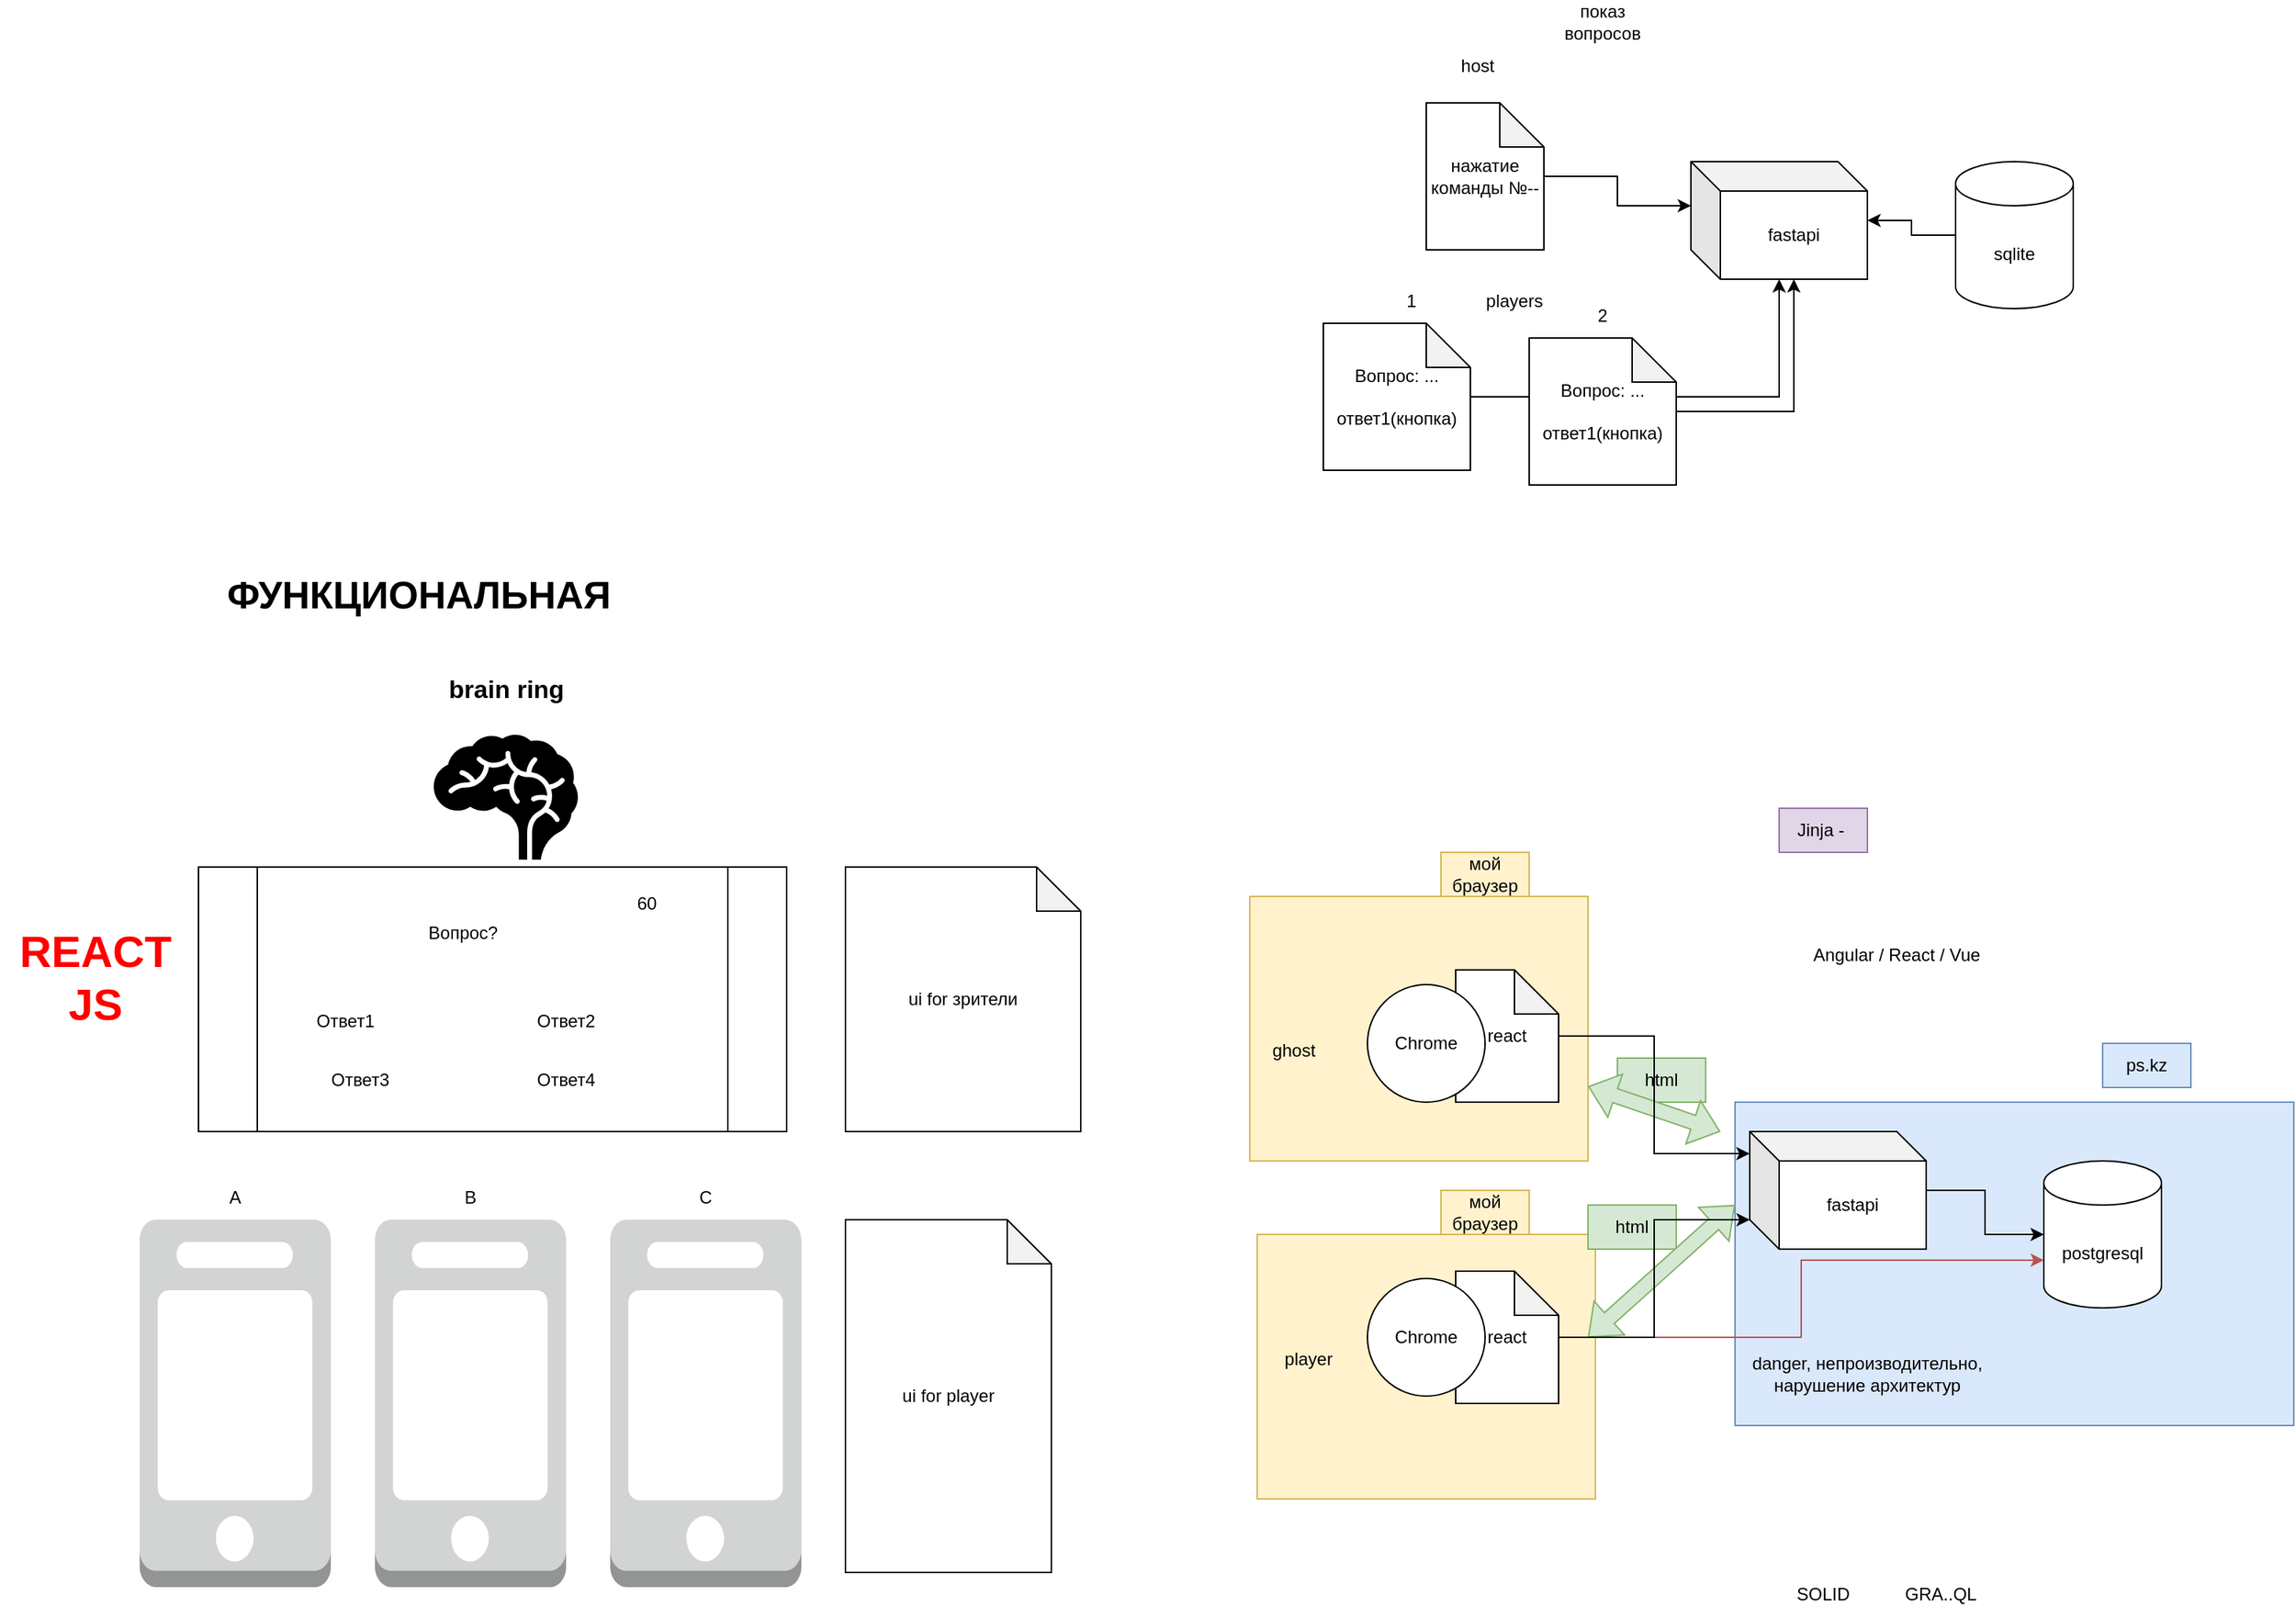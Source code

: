 <mxfile version="23.1.2" type="device">
  <diagram name="Page-1" id="C6hGhgpN5T7CoV-hNzAK">
    <mxGraphModel dx="470" dy="1364" grid="1" gridSize="10" guides="1" tooltips="1" connect="1" arrows="1" fold="1" page="1" pageScale="1" pageWidth="850" pageHeight="1100" math="0" shadow="0">
      <root>
        <mxCell id="0" />
        <mxCell id="1" parent="0" />
        <mxCell id="1HYWstgYt6xAaFZq-GrD-40" value="" style="rounded=0;whiteSpace=wrap;html=1;fillColor=#fff2cc;strokeColor=#d6b656;" parent="1" vertex="1">
          <mxGeometry x="885" y="490" width="230" height="180" as="geometry" />
        </mxCell>
        <mxCell id="1HYWstgYt6xAaFZq-GrD-41" value="мой браузер" style="text;html=1;strokeColor=#d6b656;fillColor=#fff2cc;align=center;verticalAlign=middle;whiteSpace=wrap;rounded=0;" parent="1" vertex="1">
          <mxGeometry x="1010" y="460" width="60" height="30" as="geometry" />
        </mxCell>
        <mxCell id="1HYWstgYt6xAaFZq-GrD-36" value="" style="rounded=0;whiteSpace=wrap;html=1;fillColor=#fff2cc;strokeColor=#d6b656;" parent="1" vertex="1">
          <mxGeometry x="880" y="260" width="230" height="180" as="geometry" />
        </mxCell>
        <mxCell id="1HYWstgYt6xAaFZq-GrD-34" value="" style="rounded=0;whiteSpace=wrap;html=1;fillColor=#dae8fc;strokeColor=#6c8ebf;" parent="1" vertex="1">
          <mxGeometry x="1210" y="400" width="380" height="220" as="geometry" />
        </mxCell>
        <mxCell id="1HYWstgYt6xAaFZq-GrD-1" value="" style="outlineConnect=0;dashed=0;verticalLabelPosition=bottom;verticalAlign=top;align=center;html=1;shape=mxgraph.aws3.mobile_client;fillColor=#D2D3D3;gradientColor=none;" parent="1" vertex="1">
          <mxGeometry x="125" y="480" width="130" height="250" as="geometry" />
        </mxCell>
        <mxCell id="1HYWstgYt6xAaFZq-GrD-2" value="" style="outlineConnect=0;dashed=0;verticalLabelPosition=bottom;verticalAlign=top;align=center;html=1;shape=mxgraph.aws3.mobile_client;fillColor=#D2D3D3;gradientColor=none;" parent="1" vertex="1">
          <mxGeometry x="285" y="480" width="130" height="250" as="geometry" />
        </mxCell>
        <mxCell id="1HYWstgYt6xAaFZq-GrD-3" value="A" style="text;html=1;strokeColor=none;fillColor=none;align=center;verticalAlign=middle;whiteSpace=wrap;rounded=0;" parent="1" vertex="1">
          <mxGeometry x="160" y="450" width="60" height="30" as="geometry" />
        </mxCell>
        <mxCell id="1HYWstgYt6xAaFZq-GrD-5" value="B" style="text;html=1;strokeColor=none;fillColor=none;align=center;verticalAlign=middle;whiteSpace=wrap;rounded=0;" parent="1" vertex="1">
          <mxGeometry x="320" y="450" width="60" height="30" as="geometry" />
        </mxCell>
        <mxCell id="1HYWstgYt6xAaFZq-GrD-6" value="" style="shape=process;whiteSpace=wrap;html=1;backgroundOutline=1;" parent="1" vertex="1">
          <mxGeometry x="165" y="240" width="400" height="180" as="geometry" />
        </mxCell>
        <mxCell id="1HYWstgYt6xAaFZq-GrD-7" value="" style="shape=mxgraph.signs.healthcare.brain;html=1;pointerEvents=1;fillColor=#000000;strokeColor=none;verticalLabelPosition=bottom;verticalAlign=top;align=center;" parent="1" vertex="1">
          <mxGeometry x="325" y="150" width="98" height="85" as="geometry" />
        </mxCell>
        <mxCell id="1HYWstgYt6xAaFZq-GrD-8" value="brain ring" style="text;html=1;strokeColor=none;fillColor=none;align=center;verticalAlign=middle;whiteSpace=wrap;rounded=0;fontStyle=1;fontSize=17;" parent="1" vertex="1">
          <mxGeometry x="314.5" y="100" width="119" height="40" as="geometry" />
        </mxCell>
        <mxCell id="1HYWstgYt6xAaFZq-GrD-9" value="Вопрос?" style="text;html=1;strokeColor=none;fillColor=none;align=center;verticalAlign=middle;whiteSpace=wrap;rounded=0;" parent="1" vertex="1">
          <mxGeometry x="314.5" y="270" width="60" height="30" as="geometry" />
        </mxCell>
        <mxCell id="1HYWstgYt6xAaFZq-GrD-11" value="" style="outlineConnect=0;dashed=0;verticalLabelPosition=bottom;verticalAlign=top;align=center;html=1;shape=mxgraph.aws3.mobile_client;fillColor=#D2D3D3;gradientColor=none;" parent="1" vertex="1">
          <mxGeometry x="445" y="480" width="130" height="250" as="geometry" />
        </mxCell>
        <mxCell id="1HYWstgYt6xAaFZq-GrD-12" value="С" style="text;html=1;strokeColor=none;fillColor=none;align=center;verticalAlign=middle;whiteSpace=wrap;rounded=0;" parent="1" vertex="1">
          <mxGeometry x="480" y="450" width="60" height="30" as="geometry" />
        </mxCell>
        <mxCell id="1HYWstgYt6xAaFZq-GrD-13" value="Ответ1" style="text;html=1;strokeColor=none;fillColor=none;align=center;verticalAlign=middle;whiteSpace=wrap;rounded=0;" parent="1" vertex="1">
          <mxGeometry x="235" y="330" width="60" height="30" as="geometry" />
        </mxCell>
        <mxCell id="1HYWstgYt6xAaFZq-GrD-14" value="Ответ3" style="text;html=1;strokeColor=none;fillColor=none;align=center;verticalAlign=middle;whiteSpace=wrap;rounded=0;" parent="1" vertex="1">
          <mxGeometry x="245" y="370" width="60" height="30" as="geometry" />
        </mxCell>
        <mxCell id="1HYWstgYt6xAaFZq-GrD-15" value="Ответ2" style="text;html=1;strokeColor=none;fillColor=none;align=center;verticalAlign=middle;whiteSpace=wrap;rounded=0;" parent="1" vertex="1">
          <mxGeometry x="385" y="330" width="60" height="30" as="geometry" />
        </mxCell>
        <mxCell id="1HYWstgYt6xAaFZq-GrD-16" value="Ответ4" style="text;html=1;strokeColor=none;fillColor=none;align=center;verticalAlign=middle;whiteSpace=wrap;rounded=0;" parent="1" vertex="1">
          <mxGeometry x="385" y="370" width="60" height="30" as="geometry" />
        </mxCell>
        <mxCell id="1HYWstgYt6xAaFZq-GrD-17" value="ui for player" style="shape=note;whiteSpace=wrap;html=1;backgroundOutline=1;darkOpacity=0.05;" parent="1" vertex="1">
          <mxGeometry x="605" y="480" width="140" height="240" as="geometry" />
        </mxCell>
        <mxCell id="1HYWstgYt6xAaFZq-GrD-18" value="ui for зрители" style="shape=note;whiteSpace=wrap;html=1;backgroundOutline=1;darkOpacity=0.05;" parent="1" vertex="1">
          <mxGeometry x="605" y="240" width="160" height="180" as="geometry" />
        </mxCell>
        <mxCell id="1HYWstgYt6xAaFZq-GrD-19" value="60" style="text;html=1;strokeColor=none;fillColor=none;align=center;verticalAlign=middle;whiteSpace=wrap;rounded=0;" parent="1" vertex="1">
          <mxGeometry x="440" y="250" width="60" height="30" as="geometry" />
        </mxCell>
        <mxCell id="1HYWstgYt6xAaFZq-GrD-20" value="REACT JS" style="text;html=1;strokeColor=none;fillColor=none;align=center;verticalAlign=middle;whiteSpace=wrap;rounded=0;fontStyle=1;fontColor=#FF0000;fontSize=30;" parent="1" vertex="1">
          <mxGeometry x="30" y="280" width="130" height="70" as="geometry" />
        </mxCell>
        <mxCell id="1HYWstgYt6xAaFZq-GrD-21" value="ФУНКЦИОНАЛЬНАЯ" style="text;html=1;strokeColor=none;fillColor=none;align=center;verticalAlign=middle;whiteSpace=wrap;rounded=0;fontStyle=1;fontSize=26;" parent="1" vertex="1">
          <mxGeometry x="285" y="40" width="60" height="30" as="geometry" />
        </mxCell>
        <mxCell id="1HYWstgYt6xAaFZq-GrD-23" value="postgresql" style="shape=cylinder3;whiteSpace=wrap;html=1;boundedLbl=1;backgroundOutline=1;size=15;" parent="1" vertex="1">
          <mxGeometry x="1420" y="440" width="80" height="100" as="geometry" />
        </mxCell>
        <mxCell id="1HYWstgYt6xAaFZq-GrD-27" style="edgeStyle=orthogonalEdgeStyle;rounded=0;orthogonalLoop=1;jettySize=auto;html=1;" parent="1" source="1HYWstgYt6xAaFZq-GrD-24" target="1HYWstgYt6xAaFZq-GrD-23" edge="1">
          <mxGeometry relative="1" as="geometry" />
        </mxCell>
        <mxCell id="1HYWstgYt6xAaFZq-GrD-24" value="fastapi" style="shape=cube;whiteSpace=wrap;html=1;boundedLbl=1;backgroundOutline=1;darkOpacity=0.05;darkOpacity2=0.1;" parent="1" vertex="1">
          <mxGeometry x="1220" y="420" width="120" height="80" as="geometry" />
        </mxCell>
        <mxCell id="1HYWstgYt6xAaFZq-GrD-25" value="react" style="shape=note;whiteSpace=wrap;html=1;backgroundOutline=1;darkOpacity=0.05;" parent="1" vertex="1">
          <mxGeometry x="1020" y="310" width="70" height="90" as="geometry" />
        </mxCell>
        <mxCell id="1HYWstgYt6xAaFZq-GrD-26" value="react" style="shape=note;whiteSpace=wrap;html=1;backgroundOutline=1;darkOpacity=0.05;" parent="1" vertex="1">
          <mxGeometry x="1020" y="515" width="70" height="90" as="geometry" />
        </mxCell>
        <mxCell id="1HYWstgYt6xAaFZq-GrD-29" value="Chrome" style="ellipse;whiteSpace=wrap;html=1;aspect=fixed;" parent="1" vertex="1">
          <mxGeometry x="960" y="520" width="80" height="80" as="geometry" />
        </mxCell>
        <mxCell id="1HYWstgYt6xAaFZq-GrD-30" value="Chrome" style="ellipse;whiteSpace=wrap;html=1;aspect=fixed;" parent="1" vertex="1">
          <mxGeometry x="960" y="320" width="80" height="80" as="geometry" />
        </mxCell>
        <mxCell id="1HYWstgYt6xAaFZq-GrD-31" value="player" style="text;html=1;strokeColor=none;fillColor=none;align=center;verticalAlign=middle;whiteSpace=wrap;rounded=0;" parent="1" vertex="1">
          <mxGeometry x="890" y="560" width="60" height="30" as="geometry" />
        </mxCell>
        <mxCell id="1HYWstgYt6xAaFZq-GrD-32" value="ghost" style="text;html=1;strokeColor=none;fillColor=none;align=center;verticalAlign=middle;whiteSpace=wrap;rounded=0;" parent="1" vertex="1">
          <mxGeometry x="880" y="350" width="60" height="30" as="geometry" />
        </mxCell>
        <mxCell id="1HYWstgYt6xAaFZq-GrD-35" value="ps.kz" style="text;html=1;strokeColor=#6c8ebf;fillColor=#dae8fc;align=center;verticalAlign=middle;whiteSpace=wrap;rounded=0;" parent="1" vertex="1">
          <mxGeometry x="1460" y="360" width="60" height="30" as="geometry" />
        </mxCell>
        <mxCell id="1HYWstgYt6xAaFZq-GrD-37" value="мой браузер" style="text;html=1;strokeColor=#d6b656;fillColor=#fff2cc;align=center;verticalAlign=middle;whiteSpace=wrap;rounded=0;" parent="1" vertex="1">
          <mxGeometry x="1010" y="230" width="60" height="30" as="geometry" />
        </mxCell>
        <mxCell id="1HYWstgYt6xAaFZq-GrD-44" value="html" style="text;html=1;strokeColor=#82b366;fillColor=#d5e8d4;align=center;verticalAlign=middle;whiteSpace=wrap;rounded=0;" parent="1" vertex="1">
          <mxGeometry x="1110" y="470" width="60" height="30" as="geometry" />
        </mxCell>
        <mxCell id="1HYWstgYt6xAaFZq-GrD-45" value="" style="shape=flexArrow;endArrow=classic;startArrow=classic;html=1;rounded=0;fillColor=#d5e8d4;strokeColor=#82b366;" parent="1" edge="1">
          <mxGeometry width="100" height="100" relative="1" as="geometry">
            <mxPoint x="1110" y="560" as="sourcePoint" />
            <mxPoint x="1210" y="470" as="targetPoint" />
          </mxGeometry>
        </mxCell>
        <mxCell id="1HYWstgYt6xAaFZq-GrD-47" value="html" style="text;html=1;strokeColor=#82b366;fillColor=#d5e8d4;align=center;verticalAlign=middle;whiteSpace=wrap;rounded=0;" parent="1" vertex="1">
          <mxGeometry x="1130" y="370" width="60" height="30" as="geometry" />
        </mxCell>
        <mxCell id="1HYWstgYt6xAaFZq-GrD-48" value="" style="shape=flexArrow;endArrow=classic;startArrow=classic;html=1;rounded=0;fillColor=#d5e8d4;strokeColor=#82b366;" parent="1" source="1HYWstgYt6xAaFZq-GrD-36" edge="1">
          <mxGeometry width="100" height="100" relative="1" as="geometry">
            <mxPoint x="1130" y="450" as="sourcePoint" />
            <mxPoint x="1200" y="420" as="targetPoint" />
          </mxGeometry>
        </mxCell>
        <mxCell id="1HYWstgYt6xAaFZq-GrD-49" style="edgeStyle=orthogonalEdgeStyle;rounded=0;orthogonalLoop=1;jettySize=auto;html=1;entryX=0;entryY=0;entryDx=0;entryDy=67.5;entryPerimeter=0;fillColor=#f8cecc;strokeColor=#b85450;" parent="1" source="1HYWstgYt6xAaFZq-GrD-26" target="1HYWstgYt6xAaFZq-GrD-23" edge="1">
          <mxGeometry relative="1" as="geometry" />
        </mxCell>
        <mxCell id="1HYWstgYt6xAaFZq-GrD-52" value="danger, непроизводительно, нарушение архитектур" style="text;html=1;strokeColor=none;fillColor=none;align=center;verticalAlign=middle;whiteSpace=wrap;rounded=0;" parent="1" vertex="1">
          <mxGeometry x="1210" y="565" width="180" height="40" as="geometry" />
        </mxCell>
        <mxCell id="1HYWstgYt6xAaFZq-GrD-53" value="SOLID" style="text;html=1;strokeColor=none;fillColor=none;align=center;verticalAlign=middle;whiteSpace=wrap;rounded=0;" parent="1" vertex="1">
          <mxGeometry x="1240" y="720" width="60" height="30" as="geometry" />
        </mxCell>
        <mxCell id="1HYWstgYt6xAaFZq-GrD-54" value="GRA..QL" style="text;html=1;strokeColor=none;fillColor=none;align=center;verticalAlign=middle;whiteSpace=wrap;rounded=0;" parent="1" vertex="1">
          <mxGeometry x="1320" y="720" width="60" height="30" as="geometry" />
        </mxCell>
        <mxCell id="1HYWstgYt6xAaFZq-GrD-55" style="edgeStyle=orthogonalEdgeStyle;rounded=0;orthogonalLoop=1;jettySize=auto;html=1;entryX=0;entryY=0;entryDx=0;entryDy=60;entryPerimeter=0;" parent="1" source="1HYWstgYt6xAaFZq-GrD-26" target="1HYWstgYt6xAaFZq-GrD-24" edge="1">
          <mxGeometry relative="1" as="geometry" />
        </mxCell>
        <mxCell id="1HYWstgYt6xAaFZq-GrD-56" style="edgeStyle=orthogonalEdgeStyle;rounded=0;orthogonalLoop=1;jettySize=auto;html=1;entryX=-0.001;entryY=0.188;entryDx=0;entryDy=0;entryPerimeter=0;" parent="1" source="1HYWstgYt6xAaFZq-GrD-25" target="1HYWstgYt6xAaFZq-GrD-24" edge="1">
          <mxGeometry relative="1" as="geometry" />
        </mxCell>
        <mxCell id="1HYWstgYt6xAaFZq-GrD-57" value="Angular / React / Vue" style="text;html=1;strokeColor=none;fillColor=none;align=center;verticalAlign=middle;whiteSpace=wrap;rounded=0;" parent="1" vertex="1">
          <mxGeometry x="1240" y="280" width="160" height="40" as="geometry" />
        </mxCell>
        <mxCell id="1HYWstgYt6xAaFZq-GrD-58" value="Jinja -&amp;nbsp;" style="text;html=1;strokeColor=#9673a6;fillColor=#e1d5e7;align=center;verticalAlign=middle;whiteSpace=wrap;rounded=0;" parent="1" vertex="1">
          <mxGeometry x="1240" y="200" width="60" height="30" as="geometry" />
        </mxCell>
        <mxCell id="1HYWstgYt6xAaFZq-GrD-60" value="fastapi" style="shape=cube;whiteSpace=wrap;html=1;boundedLbl=1;backgroundOutline=1;darkOpacity=0.05;darkOpacity2=0.1;" parent="1" vertex="1">
          <mxGeometry x="1180" y="-240" width="120" height="80" as="geometry" />
        </mxCell>
        <mxCell id="1HYWstgYt6xAaFZq-GrD-62" value="нажатие команды №--" style="shape=note;whiteSpace=wrap;html=1;backgroundOutline=1;darkOpacity=0.05;" parent="1" vertex="1">
          <mxGeometry x="1000" y="-280" width="80" height="100" as="geometry" />
        </mxCell>
        <mxCell id="1HYWstgYt6xAaFZq-GrD-63" style="edgeStyle=orthogonalEdgeStyle;rounded=0;orthogonalLoop=1;jettySize=auto;html=1;entryX=0;entryY=0;entryDx=0;entryDy=30;entryPerimeter=0;" parent="1" source="1HYWstgYt6xAaFZq-GrD-62" target="1HYWstgYt6xAaFZq-GrD-60" edge="1">
          <mxGeometry relative="1" as="geometry" />
        </mxCell>
        <mxCell id="1HYWstgYt6xAaFZq-GrD-66" style="edgeStyle=orthogonalEdgeStyle;rounded=0;orthogonalLoop=1;jettySize=auto;html=1;" parent="1" source="1HYWstgYt6xAaFZq-GrD-64" target="1HYWstgYt6xAaFZq-GrD-60" edge="1">
          <mxGeometry relative="1" as="geometry" />
        </mxCell>
        <mxCell id="1HYWstgYt6xAaFZq-GrD-64" value="Вопрос: ...&lt;br&gt;&lt;br&gt;ответ1(кнопка)" style="shape=note;whiteSpace=wrap;html=1;backgroundOutline=1;darkOpacity=0.05;" parent="1" vertex="1">
          <mxGeometry x="930" y="-130" width="100" height="100" as="geometry" />
        </mxCell>
        <mxCell id="1HYWstgYt6xAaFZq-GrD-65" value="Вопрос: ...&lt;br&gt;&lt;br&gt;ответ1(кнопка)" style="shape=note;whiteSpace=wrap;html=1;backgroundOutline=1;darkOpacity=0.05;" parent="1" vertex="1">
          <mxGeometry x="1070" y="-120" width="100" height="100" as="geometry" />
        </mxCell>
        <mxCell id="1HYWstgYt6xAaFZq-GrD-67" style="edgeStyle=orthogonalEdgeStyle;rounded=0;orthogonalLoop=1;jettySize=auto;html=1;entryX=0;entryY=0;entryDx=70;entryDy=80;entryPerimeter=0;" parent="1" source="1HYWstgYt6xAaFZq-GrD-65" target="1HYWstgYt6xAaFZq-GrD-60" edge="1">
          <mxGeometry relative="1" as="geometry" />
        </mxCell>
        <mxCell id="1HYWstgYt6xAaFZq-GrD-68" value="1" style="text;html=1;strokeColor=none;fillColor=none;align=center;verticalAlign=middle;whiteSpace=wrap;rounded=0;" parent="1" vertex="1">
          <mxGeometry x="960" y="-160" width="60" height="30" as="geometry" />
        </mxCell>
        <mxCell id="1HYWstgYt6xAaFZq-GrD-69" value="2" style="text;html=1;strokeColor=none;fillColor=none;align=center;verticalAlign=middle;whiteSpace=wrap;rounded=0;" parent="1" vertex="1">
          <mxGeometry x="1090" y="-150" width="60" height="30" as="geometry" />
        </mxCell>
        <mxCell id="1HYWstgYt6xAaFZq-GrD-70" value="players" style="text;html=1;strokeColor=none;fillColor=none;align=center;verticalAlign=middle;whiteSpace=wrap;rounded=0;" parent="1" vertex="1">
          <mxGeometry x="1030" y="-160" width="60" height="30" as="geometry" />
        </mxCell>
        <mxCell id="1HYWstgYt6xAaFZq-GrD-72" value="host" style="text;html=1;strokeColor=none;fillColor=none;align=center;verticalAlign=middle;whiteSpace=wrap;rounded=0;" parent="1" vertex="1">
          <mxGeometry x="1010" y="-320" width="50" height="30" as="geometry" />
        </mxCell>
        <mxCell id="1HYWstgYt6xAaFZq-GrD-75" style="edgeStyle=orthogonalEdgeStyle;rounded=0;orthogonalLoop=1;jettySize=auto;html=1;" parent="1" source="1HYWstgYt6xAaFZq-GrD-74" target="1HYWstgYt6xAaFZq-GrD-60" edge="1">
          <mxGeometry relative="1" as="geometry" />
        </mxCell>
        <mxCell id="1HYWstgYt6xAaFZq-GrD-74" value="sqlite" style="shape=cylinder3;whiteSpace=wrap;html=1;boundedLbl=1;backgroundOutline=1;size=15;" parent="1" vertex="1">
          <mxGeometry x="1360" y="-240" width="80" height="100" as="geometry" />
        </mxCell>
        <mxCell id="S1m87sOYkMl-aC7AprQz-1" value="показ вопросов" style="text;html=1;strokeColor=none;fillColor=none;align=center;verticalAlign=middle;whiteSpace=wrap;rounded=0;" vertex="1" parent="1">
          <mxGeometry x="1090" y="-350" width="60" height="30" as="geometry" />
        </mxCell>
      </root>
    </mxGraphModel>
  </diagram>
</mxfile>
